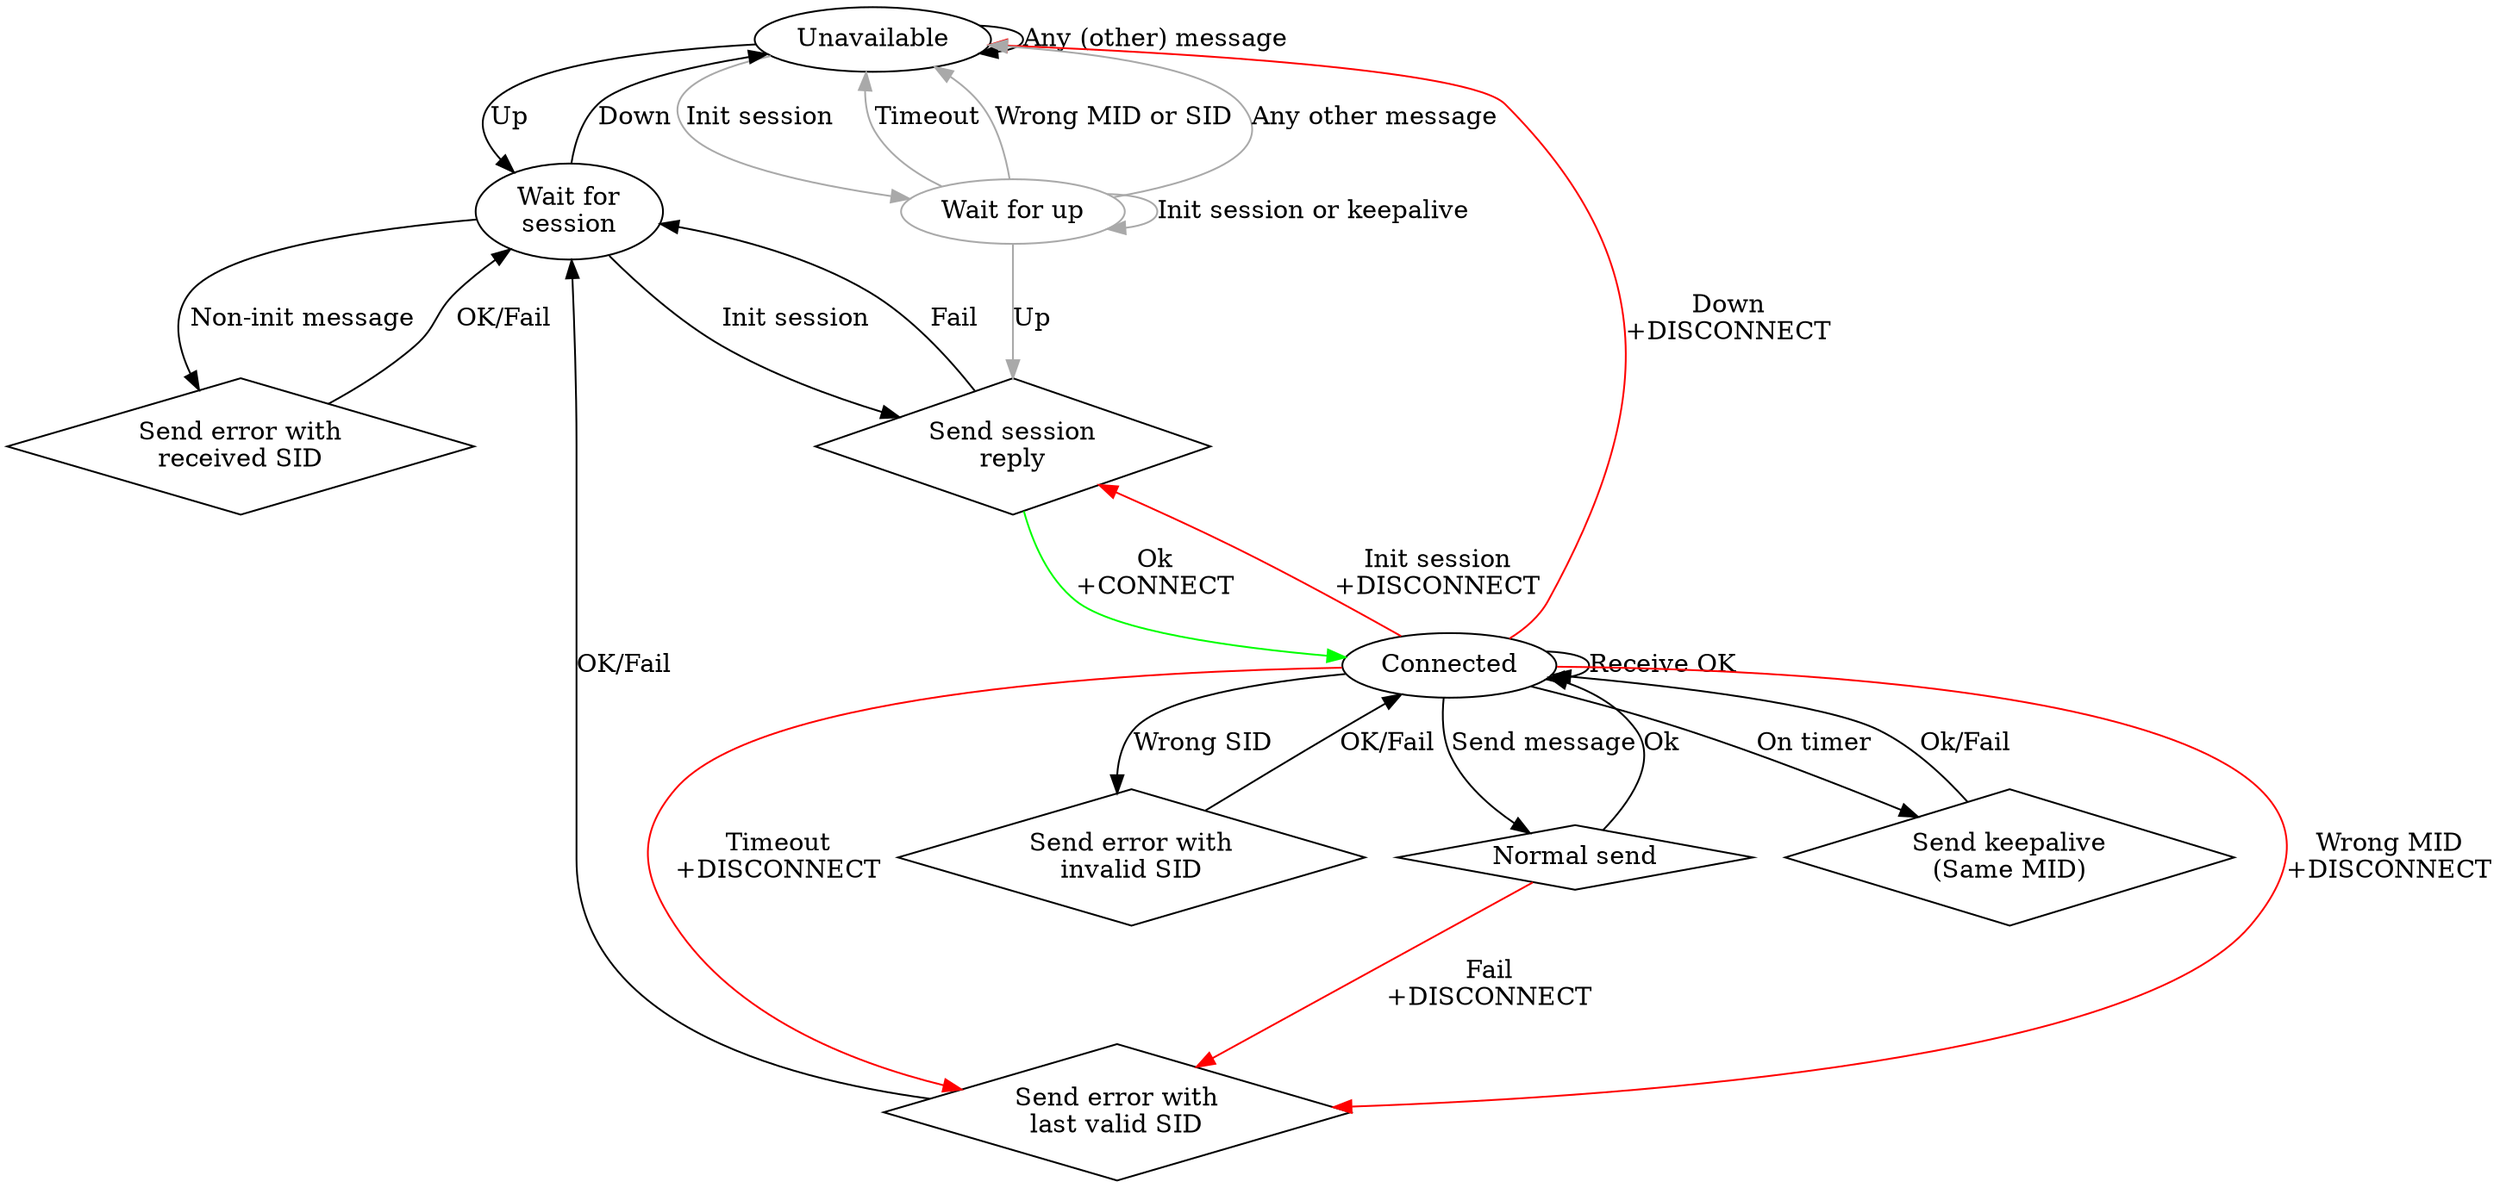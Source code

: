 //  -------------------------------------------------------------------------
//  Copyright (C) 2021 BMW AG
//  -------------------------------------------------------------------------
//  This Source Code Form is subject to the terms of the Mozilla Public
//  License, v. 2.0. If a copy of the MPL was not distributed with this
//  file, You can obtain one at https://mozilla.org/MPL/2.0/.
//  -------------------------------------------------------------------------

digraph Responder {
    {
        unavailable [label="Unavailable"]
        session_wait [label="Wait for\nsession"]
        session_reply [label="Send session\nreply" shape=diamond]
        connected [label="Connected"]
        send_error [label="Send error with\nlast valid SID" shape=diamond]
        send_sid_error_connected [label="Send error with\ninvalid SID" shape=diamond]
        send_sid_error_waitforsession [label="Send error with\nreceived SID" shape=diamond]
        normal_send [label="Normal send" shape=diamond]
        send_keepalive_connected [label="Send keepalive\n(Same MID)" shape=diamond]

        wait_for_up [label="Wait for up" color=darkgrey]
    }

    unavailable -> unavailable [label="Any (other) message"]
    unavailable -> session_wait [label="Up"]

    session_wait -> unavailable [label="Down"]
    session_wait -> send_sid_error_waitforsession [label="Non-init message"]
    session_wait -> session_reply [label="Init session"]

    send_sid_error_waitforsession -> session_wait  [label="OK/Fail"]

    session_reply -> connected [label="Ok\n+CONNECT" color=green]
    session_reply -> session_wait [label="Fail"]

    connected -> connected [label="Receive OK"]
    connected -> send_error [label="Wrong MID\n+DISCONNECT" color=red]
    connected -> send_error [label="Timeout\n+DISCONNECT" color=red]
    connected -> send_sid_error_connected [label="Wrong SID"]
    connected -> session_reply [label="Init session\n+DISCONNECT" color=red]
    connected -> unavailable [label="Down\n+DISCONNECT" color=red]
    connected -> normal_send [label="Send message"]
    connected -> send_keepalive_connected [label="On timer"]

    send_error -> session_wait [label="OK/Fail"]

    send_sid_error_connected -> connected  [label="OK/Fail"]

    normal_send -> connected [label="Ok"]
    normal_send -> send_error [label="Fail\n+DISCONNECT" color=red]

    send_keepalive_connected -> connected [label="Ok/Fail"]

    // extra stuff for faster ramp-up
    unavailable -> wait_for_up [label="Init session" color=darkgrey]
    wait_for_up -> unavailable [label="Timeout" color=darkgrey]
    wait_for_up -> unavailable [label="Wrong MID or SID" color=darkgrey]
    wait_for_up -> unavailable [label="Any other message" color=darkgrey]
    wait_for_up -> session_reply [label="Up" color=darkgrey]
    wait_for_up -> wait_for_up [label="Init session or keepalive" color=darkgrey]
}
